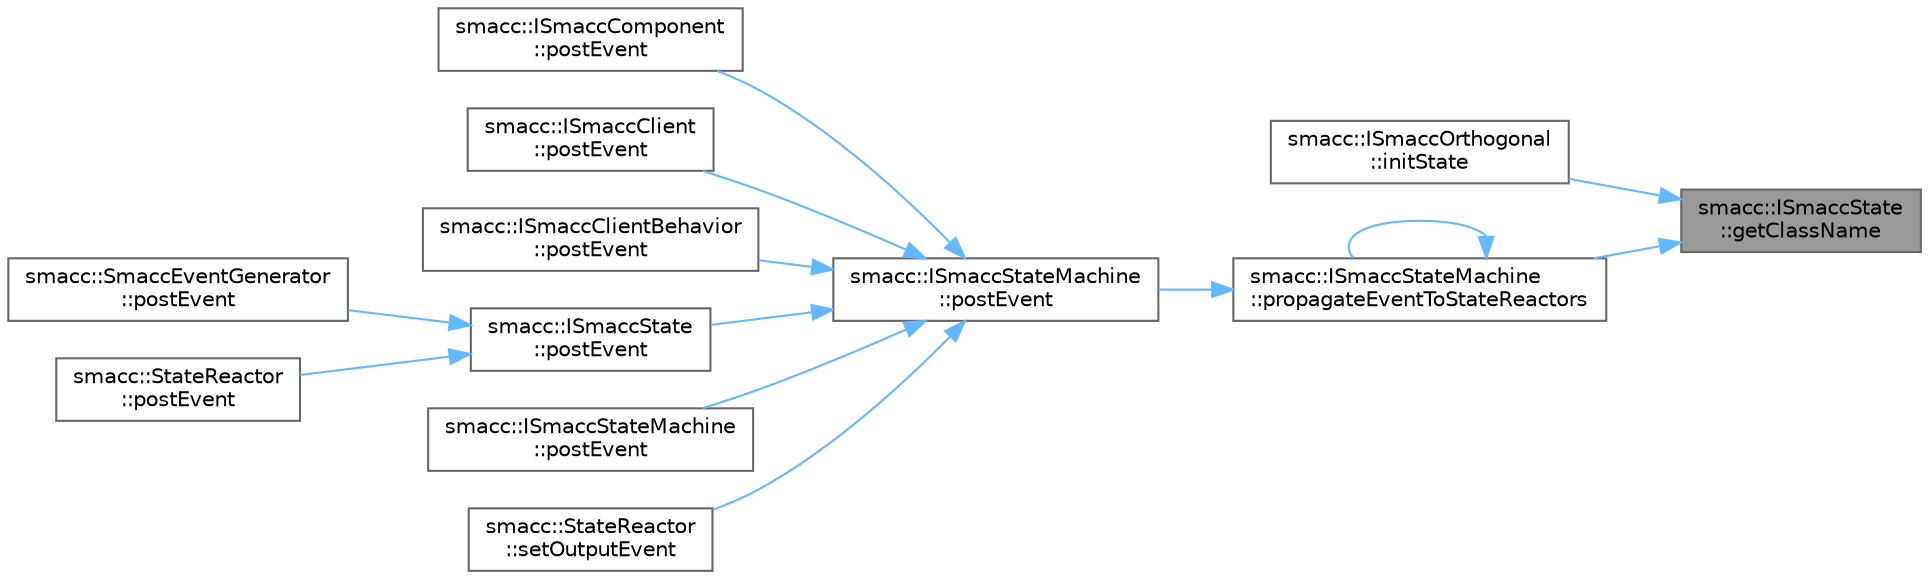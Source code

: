 digraph "smacc::ISmaccState::getClassName"
{
 // LATEX_PDF_SIZE
  bgcolor="transparent";
  edge [fontname=Helvetica,fontsize=10,labelfontname=Helvetica,labelfontsize=10];
  node [fontname=Helvetica,fontsize=10,shape=box,height=0.2,width=0.4];
  rankdir="RL";
  Node1 [label="smacc::ISmaccState\l::getClassName",height=0.2,width=0.4,color="gray40", fillcolor="grey60", style="filled", fontcolor="black",tooltip=" "];
  Node1 -> Node2 [dir="back",color="steelblue1",style="solid"];
  Node2 [label="smacc::ISmaccOrthogonal\l::initState",height=0.2,width=0.4,color="grey40", fillcolor="white", style="filled",URL="$classsmacc_1_1ISmaccOrthogonal.html#a881dd08ce4c8accb76788e07f5d0fa82",tooltip=" "];
  Node1 -> Node3 [dir="back",color="steelblue1",style="solid"];
  Node3 [label="smacc::ISmaccStateMachine\l::propagateEventToStateReactors",height=0.2,width=0.4,color="grey40", fillcolor="white", style="filled",URL="$classsmacc_1_1ISmaccStateMachine.html#a3d369c7cff22632ca85a8656000ba19c",tooltip=" "];
  Node3 -> Node4 [dir="back",color="steelblue1",style="solid"];
  Node4 [label="smacc::ISmaccStateMachine\l::postEvent",height=0.2,width=0.4,color="grey40", fillcolor="white", style="filled",URL="$classsmacc_1_1ISmaccStateMachine.html#afcb6a216441aeaea2cba4e1ab12c366b",tooltip=" "];
  Node4 -> Node5 [dir="back",color="steelblue1",style="solid"];
  Node5 [label="smacc::ISmaccComponent\l::postEvent",height=0.2,width=0.4,color="grey40", fillcolor="white", style="filled",URL="$classsmacc_1_1ISmaccComponent.html#a687dead5b87a3b9781b9bf6ab0b7afa5",tooltip=" "];
  Node4 -> Node6 [dir="back",color="steelblue1",style="solid"];
  Node6 [label="smacc::ISmaccClient\l::postEvent",height=0.2,width=0.4,color="grey40", fillcolor="white", style="filled",URL="$classsmacc_1_1ISmaccClient.html#a46cbc0d695214efe40d29247323bfc80",tooltip=" "];
  Node4 -> Node7 [dir="back",color="steelblue1",style="solid"];
  Node7 [label="smacc::ISmaccClientBehavior\l::postEvent",height=0.2,width=0.4,color="grey40", fillcolor="white", style="filled",URL="$classsmacc_1_1ISmaccClientBehavior.html#af8c7fc75e85d717ecee0dcd254f71681",tooltip=" "];
  Node4 -> Node8 [dir="back",color="steelblue1",style="solid"];
  Node8 [label="smacc::ISmaccState\l::postEvent",height=0.2,width=0.4,color="grey40", fillcolor="white", style="filled",URL="$classsmacc_1_1ISmaccState.html#acef404ab3766ddf2892e8dad14a4a7cf",tooltip=" "];
  Node8 -> Node9 [dir="back",color="steelblue1",style="solid"];
  Node9 [label="smacc::SmaccEventGenerator\l::postEvent",height=0.2,width=0.4,color="grey40", fillcolor="white", style="filled",URL="$classsmacc_1_1SmaccEventGenerator.html#a0bc8c90df39c07d36f74e3dd60ad5c8d",tooltip=" "];
  Node8 -> Node10 [dir="back",color="steelblue1",style="solid"];
  Node10 [label="smacc::StateReactor\l::postEvent",height=0.2,width=0.4,color="grey40", fillcolor="white", style="filled",URL="$classsmacc_1_1StateReactor.html#a06303bdf908d04d5a6eb5f63131e68bd",tooltip=" "];
  Node4 -> Node11 [dir="back",color="steelblue1",style="solid"];
  Node11 [label="smacc::ISmaccStateMachine\l::postEvent",height=0.2,width=0.4,color="grey40", fillcolor="white", style="filled",URL="$classsmacc_1_1ISmaccStateMachine.html#a7a68162b2cadb10e51ab0d28d7aed307",tooltip=" "];
  Node4 -> Node12 [dir="back",color="steelblue1",style="solid"];
  Node12 [label="smacc::StateReactor\l::setOutputEvent",height=0.2,width=0.4,color="grey40", fillcolor="white", style="filled",URL="$classsmacc_1_1StateReactor.html#ae9d0dd0c8cdcc57f8881f0962040c8ed",tooltip=" "];
  Node3 -> Node3 [dir="back",color="steelblue1",style="solid"];
}
